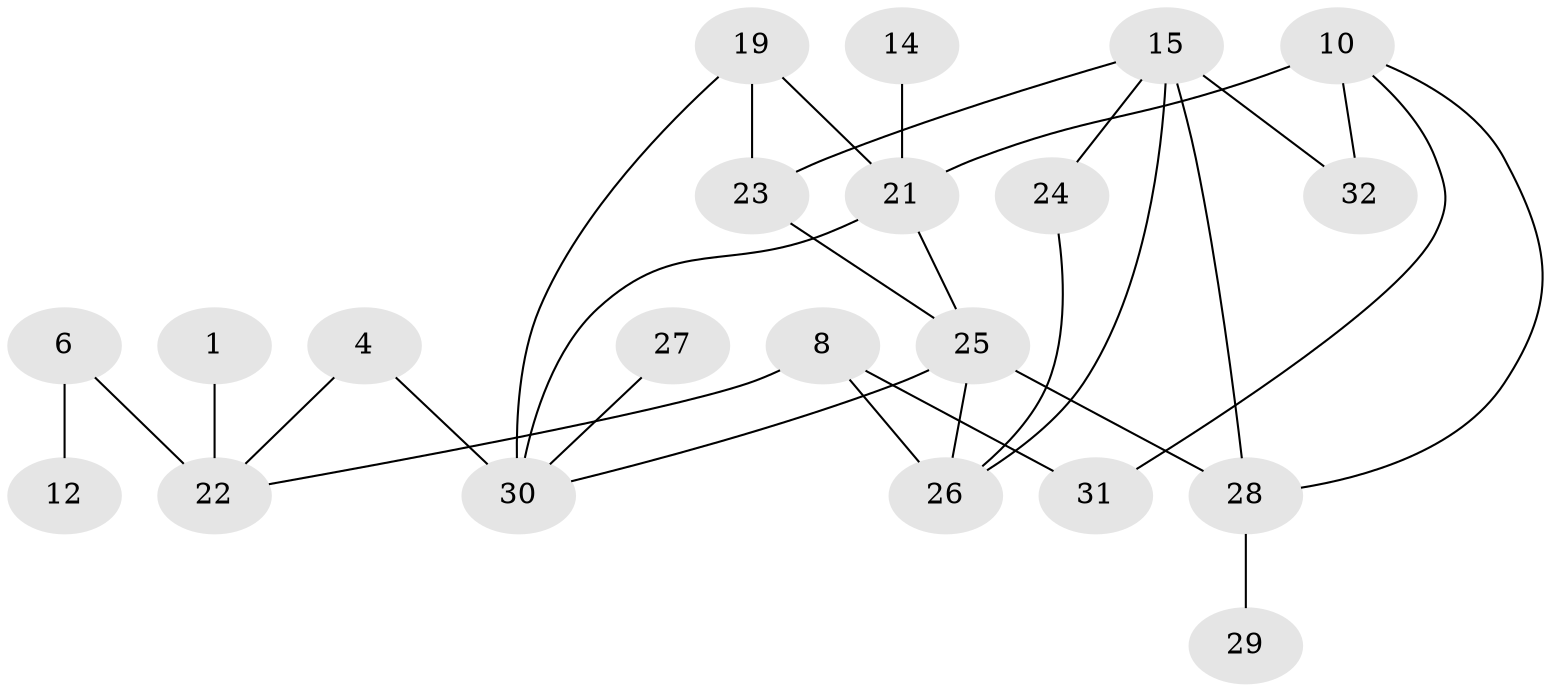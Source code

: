 // original degree distribution, {2: 0.234375, 1: 0.203125, 4: 0.09375, 0: 0.140625, 3: 0.28125, 5: 0.046875}
// Generated by graph-tools (version 1.1) at 2025/00/03/09/25 03:00:47]
// undirected, 21 vertices, 30 edges
graph export_dot {
graph [start="1"]
  node [color=gray90,style=filled];
  1;
  4;
  6;
  8;
  10;
  12;
  14;
  15;
  19;
  21;
  22;
  23;
  24;
  25;
  26;
  27;
  28;
  29;
  30;
  31;
  32;
  1 -- 22 [weight=1.0];
  4 -- 22 [weight=1.0];
  4 -- 30 [weight=2.0];
  6 -- 12 [weight=1.0];
  6 -- 22 [weight=2.0];
  8 -- 22 [weight=1.0];
  8 -- 26 [weight=2.0];
  8 -- 31 [weight=1.0];
  10 -- 21 [weight=3.0];
  10 -- 28 [weight=1.0];
  10 -- 31 [weight=1.0];
  10 -- 32 [weight=1.0];
  14 -- 21 [weight=1.0];
  15 -- 23 [weight=1.0];
  15 -- 24 [weight=1.0];
  15 -- 26 [weight=1.0];
  15 -- 28 [weight=1.0];
  15 -- 32 [weight=1.0];
  19 -- 21 [weight=1.0];
  19 -- 23 [weight=1.0];
  19 -- 30 [weight=1.0];
  21 -- 25 [weight=1.0];
  21 -- 30 [weight=1.0];
  23 -- 25 [weight=1.0];
  24 -- 26 [weight=1.0];
  25 -- 26 [weight=1.0];
  25 -- 28 [weight=2.0];
  25 -- 30 [weight=1.0];
  27 -- 30 [weight=1.0];
  28 -- 29 [weight=1.0];
}
